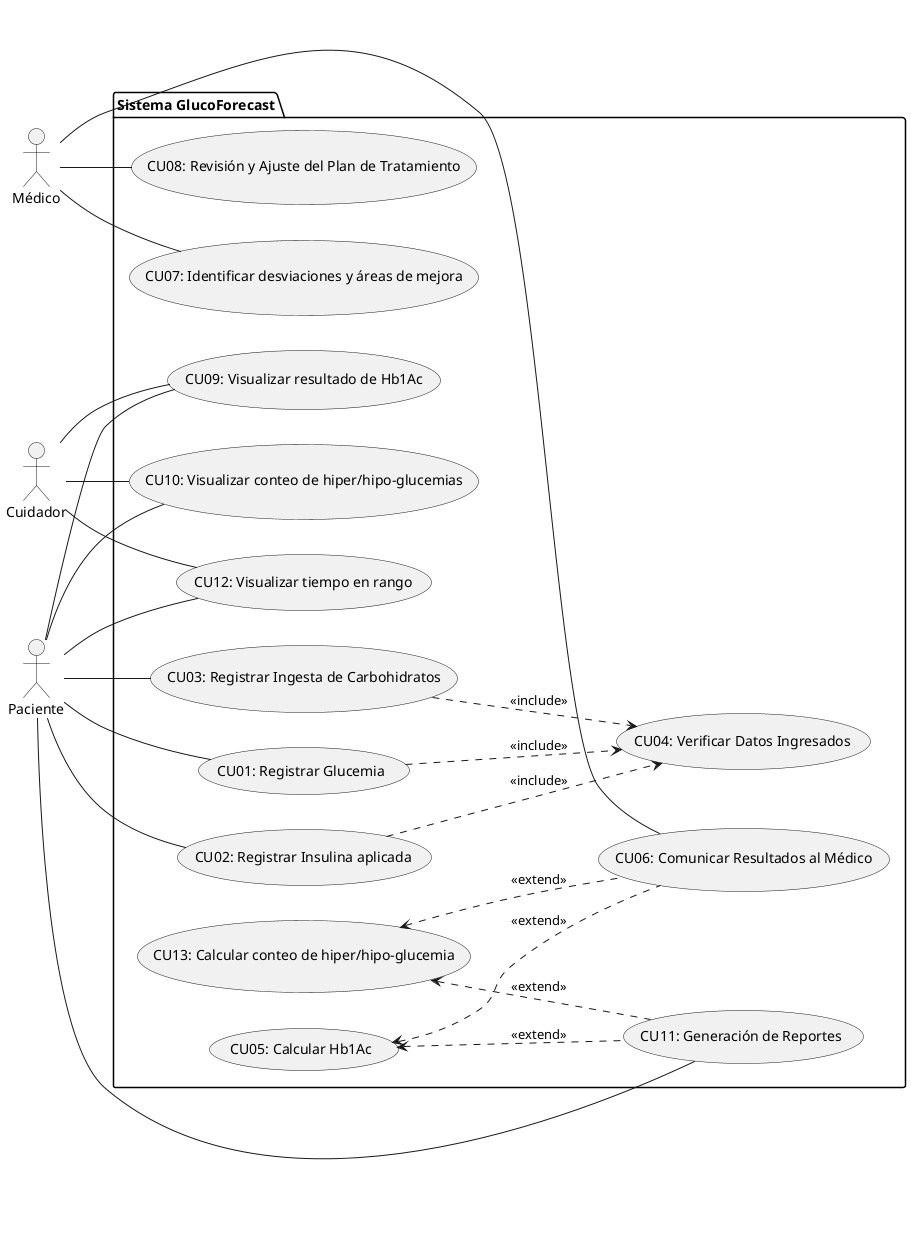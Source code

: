 @startuml
left to right direction
actor "Paciente" as Paciente
actor "Médico" as Medico
actor "Cuidador" as Cuidador
package "Sistema GlucoForecast" {
    usecase "CU01: Registrar Glucemia" as CU01
    usecase "CU02: Registrar Insulina aplicada" as CU02
    usecase "CU03: Registrar Ingesta de Carbohidratos" as CU03
    usecase "CU04: Verificar Datos Ingresados" as CU04
    usecase "CU05: Calcular Hb1Ac" as CU05
    usecase "CU06: Comunicar Resultados al Médico" as CU06
    usecase "CU07: Identificar desviaciones y áreas de mejora" as CU07
    usecase "CU08: Revisión y Ajuste del Plan de Tratamiento" as CU08
    usecase "CU09: Visualizar resultado de Hb1Ac" as CU09
    usecase "CU10: Visualizar conteo de hiper/hipo-glucemias" as CU10
    usecase "CU11: Generación de Reportes" as CU11
    usecase "CU12: Visualizar tiempo en rango" as CU12
    usecase "CU13: Calcular conteo de hiper/hipo-glucemia" as CU13
    
    Paciente -- (CU01)
    Paciente -- (CU02)
    Paciente -- (CU03)
    Paciente -- (CU09)
    Paciente -- (CU10)
    Paciente -- (CU11)
    Paciente -- (CU12)

    Cuidador -- (CU09)
    Cuidador -- (CU10)
    Cuidador -- (CU12)

    Medico -- (CU06)
    Medico -- (CU07)
    Medico -- (CU08)
    
    CU01 ..> CU04 : <<include>>
    CU02 ..> CU04 : <<include>>
    CU03 ..> CU04 : <<include>>
    CU05 <.. CU06 : <<extend>>
    CU05 <.. CU11 : <<extend>>
    CU13 <.. CU06 : <<extend>>
    CU13 <.. CU11 : <<extend>>
}
@enduml
